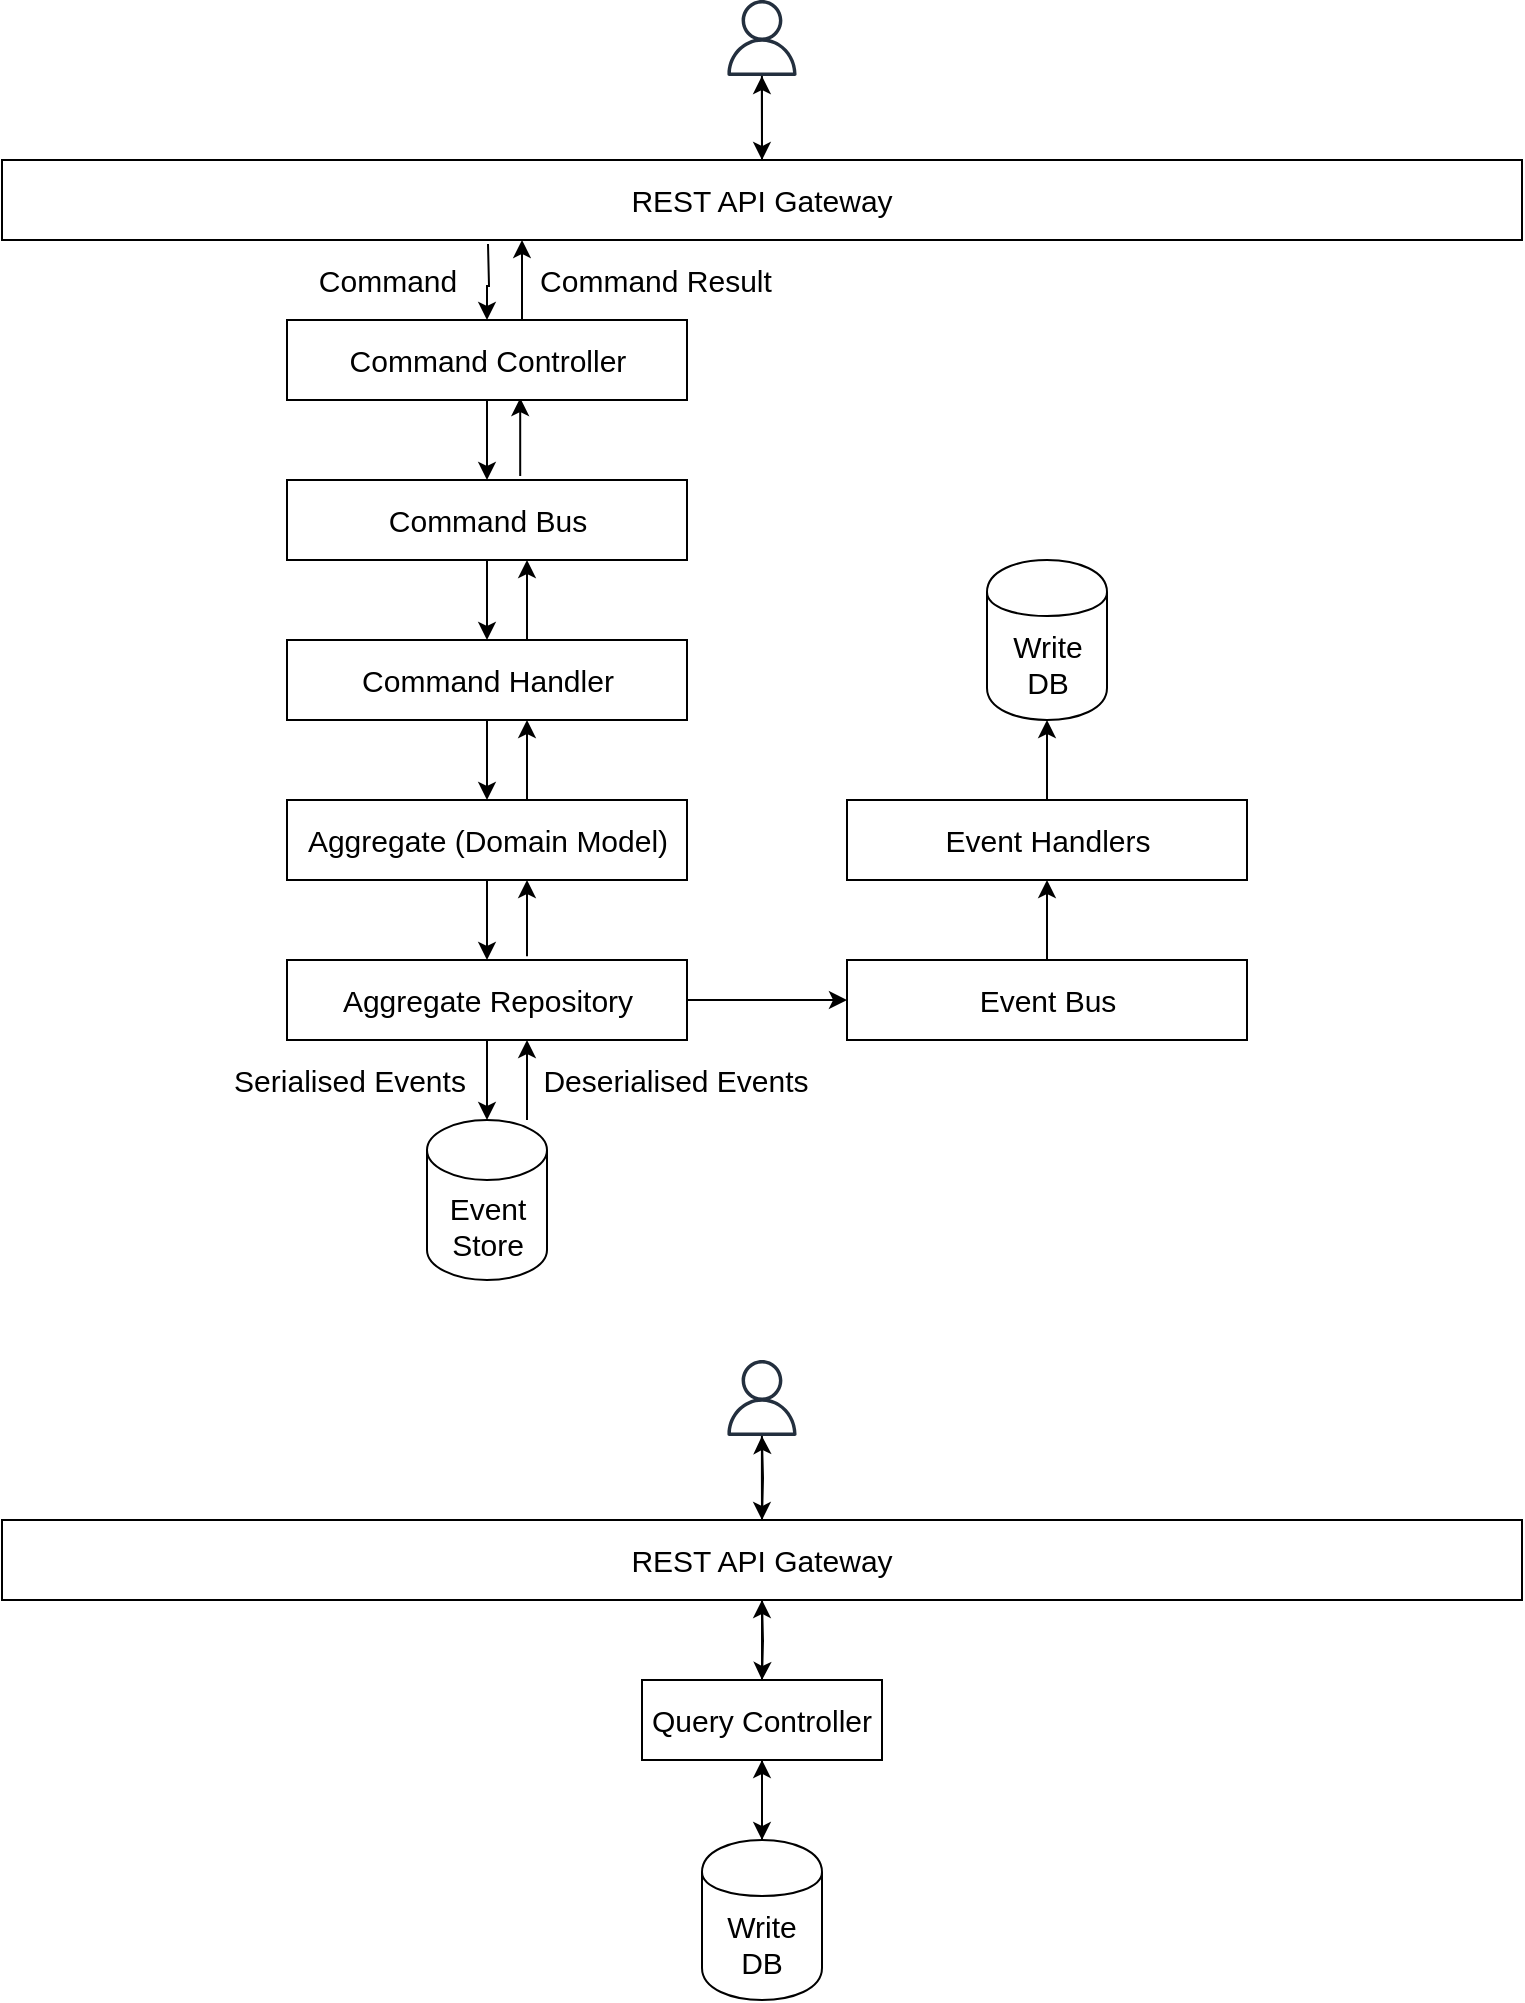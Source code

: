 <mxfile version="14.6.11" type="device"><diagram id="vLgTKGjIXX5tnf9ubIH8" name="Page-1"><mxGraphModel dx="868" dy="425" grid="1" gridSize="10" guides="1" tooltips="1" connect="1" arrows="1" fold="1" page="1" pageScale="1" pageWidth="850" pageHeight="1100" math="0" shadow="0"><root><mxCell id="0"/><mxCell id="1" parent="0"/><mxCell id="F_nXmkbRvV4CHPT4gQfL-46" style="edgeStyle=orthogonalEdgeStyle;rounded=0;orthogonalLoop=1;jettySize=auto;html=1;entryX=0.5;entryY=0;entryDx=0;entryDy=0;fontSize=15;" edge="1" parent="1" source="F_nXmkbRvV4CHPT4gQfL-1" target="F_nXmkbRvV4CHPT4gQfL-2"><mxGeometry relative="1" as="geometry"/></mxCell><mxCell id="F_nXmkbRvV4CHPT4gQfL-1" value="" style="outlineConnect=0;fontColor=#232F3E;gradientColor=none;fillColor=#232F3E;strokeColor=none;dashed=0;verticalLabelPosition=bottom;verticalAlign=top;align=center;html=1;fontSize=15;fontStyle=0;aspect=fixed;pointerEvents=1;shape=mxgraph.aws4.user;" vertex="1" parent="1"><mxGeometry x="401" y="40" width="38" height="38" as="geometry"/></mxCell><mxCell id="F_nXmkbRvV4CHPT4gQfL-44" value="" style="edgeStyle=orthogonalEdgeStyle;rounded=0;orthogonalLoop=1;jettySize=auto;html=1;fontSize=15;" edge="1" parent="1" source="F_nXmkbRvV4CHPT4gQfL-2" target="F_nXmkbRvV4CHPT4gQfL-1"><mxGeometry relative="1" as="geometry"/></mxCell><mxCell id="F_nXmkbRvV4CHPT4gQfL-70" value="" style="edgeStyle=orthogonalEdgeStyle;rounded=0;orthogonalLoop=1;jettySize=auto;html=1;fontSize=15;" edge="1" parent="1" target="F_nXmkbRvV4CHPT4gQfL-64"><mxGeometry relative="1" as="geometry"><mxPoint x="283" y="162" as="sourcePoint"/></mxGeometry></mxCell><mxCell id="F_nXmkbRvV4CHPT4gQfL-2" value="REST API Gateway" style="rounded=0;whiteSpace=wrap;html=1;fontSize=15;" vertex="1" parent="1"><mxGeometry x="40" y="120" width="760" height="40" as="geometry"/></mxCell><mxCell id="F_nXmkbRvV4CHPT4gQfL-13" value="" style="edgeStyle=orthogonalEdgeStyle;rounded=0;orthogonalLoop=1;jettySize=auto;html=1;fontSize=15;" edge="1" parent="1" source="F_nXmkbRvV4CHPT4gQfL-5" target="F_nXmkbRvV4CHPT4gQfL-12"><mxGeometry relative="1" as="geometry"/></mxCell><mxCell id="F_nXmkbRvV4CHPT4gQfL-73" style="edgeStyle=orthogonalEdgeStyle;rounded=0;orthogonalLoop=1;jettySize=auto;html=1;exitX=0.583;exitY=-0.05;exitDx=0;exitDy=0;entryX=0.583;entryY=0.975;entryDx=0;entryDy=0;entryPerimeter=0;exitPerimeter=0;fontSize=15;" edge="1" parent="1" source="F_nXmkbRvV4CHPT4gQfL-5" target="F_nXmkbRvV4CHPT4gQfL-64"><mxGeometry relative="1" as="geometry"><Array as="points"/></mxGeometry></mxCell><mxCell id="F_nXmkbRvV4CHPT4gQfL-5" value="Command Bus" style="rounded=0;whiteSpace=wrap;html=1;fontSize=15;" vertex="1" parent="1"><mxGeometry x="182.5" y="280" width="200" height="40" as="geometry"/></mxCell><mxCell id="F_nXmkbRvV4CHPT4gQfL-9" value="Command" style="text;html=1;strokeColor=none;fillColor=none;align=center;verticalAlign=middle;whiteSpace=wrap;rounded=0;fontSize=15;" vertex="1" parent="1"><mxGeometry x="212.5" y="170" width="40" height="20" as="geometry"/></mxCell><mxCell id="F_nXmkbRvV4CHPT4gQfL-10" value="Command Result&lt;br style=&quot;font-size: 15px;&quot;&gt;" style="text;html=1;strokeColor=none;fillColor=none;align=center;verticalAlign=middle;whiteSpace=wrap;rounded=0;fontSize=15;" vertex="1" parent="1"><mxGeometry x="304" y="170" width="126" height="20" as="geometry"/></mxCell><mxCell id="F_nXmkbRvV4CHPT4gQfL-15" value="" style="edgeStyle=orthogonalEdgeStyle;rounded=0;orthogonalLoop=1;jettySize=auto;html=1;fontSize=15;" edge="1" parent="1" source="F_nXmkbRvV4CHPT4gQfL-12" target="F_nXmkbRvV4CHPT4gQfL-14"><mxGeometry relative="1" as="geometry"/></mxCell><mxCell id="F_nXmkbRvV4CHPT4gQfL-23" style="edgeStyle=orthogonalEdgeStyle;rounded=0;orthogonalLoop=1;jettySize=auto;html=1;exitX=0.75;exitY=0;exitDx=0;exitDy=0;fontSize=15;" edge="1" parent="1" source="F_nXmkbRvV4CHPT4gQfL-12"><mxGeometry relative="1" as="geometry"><mxPoint x="302.5" y="320" as="targetPoint"/><Array as="points"><mxPoint x="302.5" y="360"/><mxPoint x="302.5" y="320"/></Array></mxGeometry></mxCell><mxCell id="F_nXmkbRvV4CHPT4gQfL-12" value="Command Handler" style="rounded=0;whiteSpace=wrap;html=1;fontSize=15;" vertex="1" parent="1"><mxGeometry x="182.5" y="360" width="200" height="40" as="geometry"/></mxCell><mxCell id="F_nXmkbRvV4CHPT4gQfL-17" value="" style="edgeStyle=orthogonalEdgeStyle;rounded=0;orthogonalLoop=1;jettySize=auto;html=1;fontSize=15;" edge="1" parent="1" source="F_nXmkbRvV4CHPT4gQfL-14" target="F_nXmkbRvV4CHPT4gQfL-16"><mxGeometry relative="1" as="geometry"/></mxCell><mxCell id="F_nXmkbRvV4CHPT4gQfL-25" style="edgeStyle=orthogonalEdgeStyle;rounded=0;orthogonalLoop=1;jettySize=auto;html=1;exitX=0.75;exitY=0;exitDx=0;exitDy=0;fontSize=15;" edge="1" parent="1" source="F_nXmkbRvV4CHPT4gQfL-14"><mxGeometry relative="1" as="geometry"><mxPoint x="302.5" y="400" as="targetPoint"/><Array as="points"><mxPoint x="302.5" y="440"/><mxPoint x="302.5" y="400"/></Array></mxGeometry></mxCell><mxCell id="F_nXmkbRvV4CHPT4gQfL-14" value="Aggregate (Domain Model)" style="rounded=0;whiteSpace=wrap;html=1;fontSize=15;" vertex="1" parent="1"><mxGeometry x="182.5" y="440" width="200" height="40" as="geometry"/></mxCell><mxCell id="F_nXmkbRvV4CHPT4gQfL-19" value="" style="edgeStyle=orthogonalEdgeStyle;rounded=0;orthogonalLoop=1;jettySize=auto;html=1;fontSize=15;" edge="1" parent="1" source="F_nXmkbRvV4CHPT4gQfL-16" target="F_nXmkbRvV4CHPT4gQfL-18"><mxGeometry relative="1" as="geometry"/></mxCell><mxCell id="F_nXmkbRvV4CHPT4gQfL-26" style="edgeStyle=orthogonalEdgeStyle;rounded=0;orthogonalLoop=1;jettySize=auto;html=1;exitX=0.6;exitY=-0.046;exitDx=0;exitDy=0;exitPerimeter=0;fontSize=15;" edge="1" parent="1" source="F_nXmkbRvV4CHPT4gQfL-16"><mxGeometry relative="1" as="geometry"><mxPoint x="302.5" y="480" as="targetPoint"/><Array as="points"/></mxGeometry></mxCell><mxCell id="F_nXmkbRvV4CHPT4gQfL-28" value="" style="edgeStyle=orthogonalEdgeStyle;rounded=0;orthogonalLoop=1;jettySize=auto;html=1;fontSize=15;" edge="1" parent="1" source="F_nXmkbRvV4CHPT4gQfL-16" target="F_nXmkbRvV4CHPT4gQfL-27"><mxGeometry relative="1" as="geometry"/></mxCell><mxCell id="F_nXmkbRvV4CHPT4gQfL-16" value="Aggregate Repository" style="rounded=0;whiteSpace=wrap;html=1;fontSize=15;" vertex="1" parent="1"><mxGeometry x="182.5" y="520" width="200" height="40" as="geometry"/></mxCell><mxCell id="F_nXmkbRvV4CHPT4gQfL-20" style="edgeStyle=orthogonalEdgeStyle;rounded=0;orthogonalLoop=1;jettySize=auto;html=1;fontSize=15;" edge="1" parent="1" source="F_nXmkbRvV4CHPT4gQfL-18"><mxGeometry relative="1" as="geometry"><mxPoint x="302.5" y="560" as="targetPoint"/><Array as="points"><mxPoint x="302.5" y="560"/></Array></mxGeometry></mxCell><mxCell id="F_nXmkbRvV4CHPT4gQfL-18" value="Event Store" style="shape=cylinder3;whiteSpace=wrap;html=1;boundedLbl=1;backgroundOutline=1;size=15;fontSize=15;" vertex="1" parent="1"><mxGeometry x="252.5" y="600" width="60" height="80" as="geometry"/></mxCell><mxCell id="F_nXmkbRvV4CHPT4gQfL-30" value="" style="edgeStyle=orthogonalEdgeStyle;rounded=0;orthogonalLoop=1;jettySize=auto;html=1;fontSize=15;" edge="1" parent="1" source="F_nXmkbRvV4CHPT4gQfL-27" target="F_nXmkbRvV4CHPT4gQfL-29"><mxGeometry relative="1" as="geometry"/></mxCell><mxCell id="F_nXmkbRvV4CHPT4gQfL-27" value="Event Bus" style="rounded=0;whiteSpace=wrap;html=1;fontSize=15;" vertex="1" parent="1"><mxGeometry x="462.5" y="520" width="200" height="40" as="geometry"/></mxCell><mxCell id="F_nXmkbRvV4CHPT4gQfL-63" value="" style="edgeStyle=orthogonalEdgeStyle;rounded=0;orthogonalLoop=1;jettySize=auto;html=1;fontSize=15;" edge="1" parent="1" source="F_nXmkbRvV4CHPT4gQfL-29" target="F_nXmkbRvV4CHPT4gQfL-31"><mxGeometry relative="1" as="geometry"/></mxCell><mxCell id="F_nXmkbRvV4CHPT4gQfL-29" value="Event Handlers" style="rounded=0;whiteSpace=wrap;html=1;fontSize=15;" vertex="1" parent="1"><mxGeometry x="462.5" y="440" width="200" height="40" as="geometry"/></mxCell><mxCell id="F_nXmkbRvV4CHPT4gQfL-31" value="Write DB" style="shape=cylinder;whiteSpace=wrap;html=1;boundedLbl=1;backgroundOutline=1;rounded=0;fontSize=15;" vertex="1" parent="1"><mxGeometry x="532.5" y="320" width="60" height="80" as="geometry"/></mxCell><mxCell id="F_nXmkbRvV4CHPT4gQfL-38" style="edgeStyle=orthogonalEdgeStyle;rounded=0;orthogonalLoop=1;jettySize=auto;html=1;exitX=0.5;exitY=1;exitDx=0;exitDy=0;fontSize=15;" edge="1" parent="1" source="F_nXmkbRvV4CHPT4gQfL-10" target="F_nXmkbRvV4CHPT4gQfL-10"><mxGeometry relative="1" as="geometry"/></mxCell><mxCell id="F_nXmkbRvV4CHPT4gQfL-41" value="Serialised Events&lt;br style=&quot;font-size: 15px;&quot;&gt;" style="text;html=1;strokeColor=none;fillColor=none;align=center;verticalAlign=middle;whiteSpace=wrap;rounded=0;fontSize=15;" vertex="1" parent="1"><mxGeometry x="150" y="570" width="127.5" height="20" as="geometry"/></mxCell><mxCell id="F_nXmkbRvV4CHPT4gQfL-42" value="Deserialised Events" style="text;html=1;strokeColor=none;fillColor=none;align=center;verticalAlign=middle;whiteSpace=wrap;rounded=0;fontSize=15;" vertex="1" parent="1"><mxGeometry x="304" y="570" width="146" height="20" as="geometry"/></mxCell><mxCell id="F_nXmkbRvV4CHPT4gQfL-49" value="" style="edgeStyle=orthogonalEdgeStyle;rounded=0;orthogonalLoop=1;jettySize=auto;html=1;fontSize=15;" edge="1" parent="1" source="F_nXmkbRvV4CHPT4gQfL-47"><mxGeometry relative="1" as="geometry"><mxPoint x="420" y="800" as="targetPoint"/></mxGeometry></mxCell><mxCell id="F_nXmkbRvV4CHPT4gQfL-47" value="" style="outlineConnect=0;fontColor=#232F3E;gradientColor=none;fillColor=#232F3E;strokeColor=none;dashed=0;verticalLabelPosition=bottom;verticalAlign=top;align=center;html=1;fontSize=15;fontStyle=0;aspect=fixed;pointerEvents=1;shape=mxgraph.aws4.user;" vertex="1" parent="1"><mxGeometry x="401" y="720" width="38" height="38" as="geometry"/></mxCell><mxCell id="F_nXmkbRvV4CHPT4gQfL-50" style="edgeStyle=orthogonalEdgeStyle;rounded=0;orthogonalLoop=1;jettySize=auto;html=1;fontSize=15;" edge="1" parent="1" target="F_nXmkbRvV4CHPT4gQfL-47"><mxGeometry relative="1" as="geometry"><mxPoint x="420" y="800" as="sourcePoint"/></mxGeometry></mxCell><mxCell id="F_nXmkbRvV4CHPT4gQfL-58" style="edgeStyle=orthogonalEdgeStyle;rounded=0;orthogonalLoop=1;jettySize=auto;html=1;fontSize=15;" edge="1" parent="1"><mxGeometry relative="1" as="geometry"><mxPoint x="420" y="880" as="targetPoint"/><mxPoint x="420" y="840" as="sourcePoint"/></mxGeometry></mxCell><mxCell id="F_nXmkbRvV4CHPT4gQfL-48" value="REST API Gateway" style="rounded=0;whiteSpace=wrap;html=1;fontSize=15;" vertex="1" parent="1"><mxGeometry x="40" y="800" width="760" height="40" as="geometry"/></mxCell><mxCell id="F_nXmkbRvV4CHPT4gQfL-57" style="edgeStyle=orthogonalEdgeStyle;rounded=0;orthogonalLoop=1;jettySize=auto;html=1;entryX=0.5;entryY=1;entryDx=0;entryDy=0;fontSize=15;" edge="1" parent="1" source="F_nXmkbRvV4CHPT4gQfL-51" target="F_nXmkbRvV4CHPT4gQfL-54"><mxGeometry relative="1" as="geometry"/></mxCell><mxCell id="F_nXmkbRvV4CHPT4gQfL-51" value="Write DB" style="shape=cylinder;whiteSpace=wrap;html=1;boundedLbl=1;backgroundOutline=1;rounded=0;fontSize=15;" vertex="1" parent="1"><mxGeometry x="390" y="960" width="60" height="80" as="geometry"/></mxCell><mxCell id="F_nXmkbRvV4CHPT4gQfL-55" value="" style="edgeStyle=orthogonalEdgeStyle;rounded=0;orthogonalLoop=1;jettySize=auto;html=1;fontSize=15;" edge="1" parent="1" source="F_nXmkbRvV4CHPT4gQfL-54"><mxGeometry relative="1" as="geometry"><mxPoint x="420" y="840" as="targetPoint"/></mxGeometry></mxCell><mxCell id="F_nXmkbRvV4CHPT4gQfL-56" value="" style="edgeStyle=orthogonalEdgeStyle;rounded=0;orthogonalLoop=1;jettySize=auto;html=1;fontSize=15;" edge="1" parent="1" source="F_nXmkbRvV4CHPT4gQfL-54" target="F_nXmkbRvV4CHPT4gQfL-51"><mxGeometry relative="1" as="geometry"/></mxCell><mxCell id="F_nXmkbRvV4CHPT4gQfL-54" value="Query Controller" style="rounded=0;whiteSpace=wrap;html=1;fontSize=15;" vertex="1" parent="1"><mxGeometry x="360" y="880" width="120" height="40" as="geometry"/></mxCell><mxCell id="F_nXmkbRvV4CHPT4gQfL-69" value="" style="edgeStyle=orthogonalEdgeStyle;rounded=0;orthogonalLoop=1;jettySize=auto;html=1;fontSize=15;" edge="1" parent="1" source="F_nXmkbRvV4CHPT4gQfL-64" target="F_nXmkbRvV4CHPT4gQfL-5"><mxGeometry relative="1" as="geometry"/></mxCell><mxCell id="F_nXmkbRvV4CHPT4gQfL-71" style="edgeStyle=orthogonalEdgeStyle;rounded=0;orthogonalLoop=1;jettySize=auto;html=1;fontSize=15;" edge="1" parent="1" source="F_nXmkbRvV4CHPT4gQfL-64"><mxGeometry relative="1" as="geometry"><mxPoint x="300" y="160" as="targetPoint"/><Array as="points"><mxPoint x="300" y="180"/><mxPoint x="300" y="180"/></Array></mxGeometry></mxCell><mxCell id="F_nXmkbRvV4CHPT4gQfL-64" value="Command Controller" style="rounded=0;whiteSpace=wrap;html=1;fontSize=15;" vertex="1" parent="1"><mxGeometry x="182.5" y="200" width="200" height="40" as="geometry"/></mxCell></root></mxGraphModel></diagram></mxfile>
